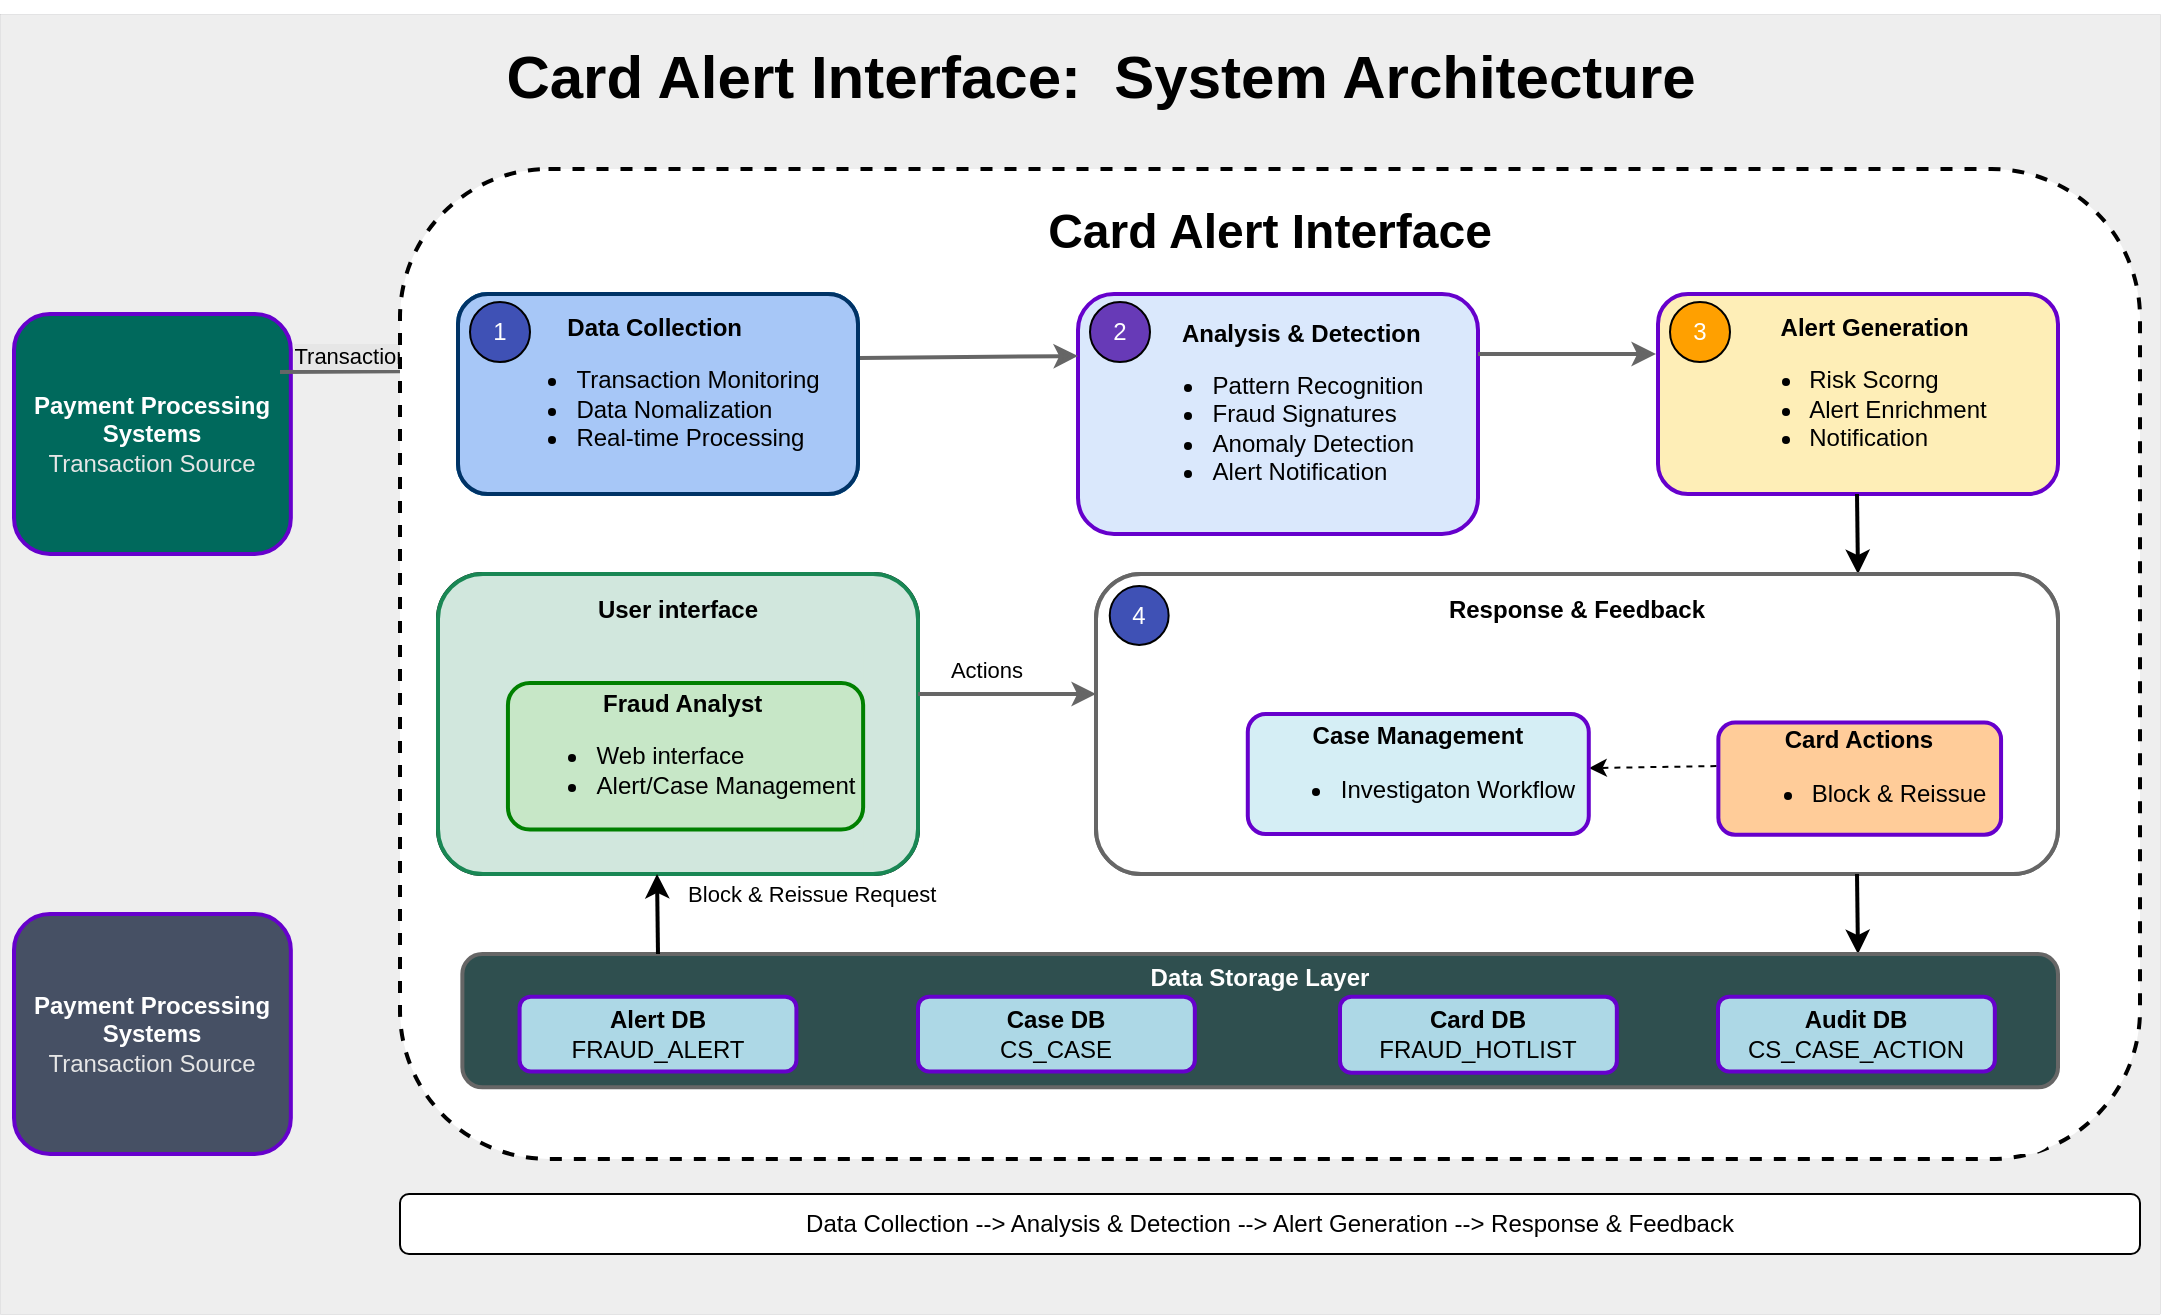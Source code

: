 <mxfile version="26.1.0">
  <diagram name="Page-1" id="UC7BrD_xaiYGVdwc321j">
    <mxGraphModel dx="1323" dy="865" grid="1" gridSize="10" guides="1" tooltips="1" connect="1" arrows="1" fold="1" page="1" pageScale="1" pageWidth="1100" pageHeight="850" math="0" shadow="0">
      <root>
        <mxCell id="0" />
        <mxCell id="1" parent="0" />
        <mxCell id="Gm0eFK5Tj1ynwDgPu61h-108" value="&lt;h1&gt;&lt;br&gt;&lt;/h1&gt;" style="rounded=0;whiteSpace=wrap;html=1;strokeWidth=0;fillColor=#eeeeee;strokeColor=#36393d;" vertex="1" parent="1">
          <mxGeometry x="10" y="110" width="1080" height="650" as="geometry" />
        </mxCell>
        <mxCell id="Gm0eFK5Tj1ynwDgPu61h-65" value="&lt;b&gt;&lt;font style=&quot;color: rgb(255, 255, 255);&quot;&gt;Payment Processing Systems&lt;/font&gt;&lt;/b&gt;&lt;div&gt;&lt;font style=&quot;color: rgb(230, 230, 230);&quot;&gt;Transaction Source&lt;/font&gt;&lt;/div&gt;" style="rounded=1;whiteSpace=wrap;html=1;fillColor=light-dark(#00695C,#FFFFFF);strokeColor=#6600CC;strokeWidth=2;labelPosition=center;verticalLabelPosition=middle;align=center;verticalAlign=middle;" vertex="1" parent="1">
          <mxGeometry x="17" y="260" width="138.42" height="120" as="geometry" />
        </mxCell>
        <mxCell id="Gm0eFK5Tj1ynwDgPu61h-67" value="&lt;b&gt;&lt;font style=&quot;color: rgb(255, 255, 255);&quot;&gt;Payment Processing Systems&lt;/font&gt;&lt;/b&gt;&lt;div&gt;&lt;font style=&quot;color: rgb(230, 230, 230);&quot;&gt;Transaction Source&lt;/font&gt;&lt;/div&gt;" style="rounded=1;whiteSpace=wrap;html=1;fillColor=light-dark(#465064,#FFFFFF);strokeColor=#6600CC;strokeWidth=2;labelPosition=center;verticalLabelPosition=middle;align=center;verticalAlign=middle;" vertex="1" parent="1">
          <mxGeometry x="17" y="560" width="138.42" height="120" as="geometry" />
        </mxCell>
        <mxCell id="Gm0eFK5Tj1ynwDgPu61h-58" value="" style="endArrow=classic;html=1;rounded=1;strokeColor=light-dark(#666666,#666666);strokeWidth=2;labelPosition=center;verticalLabelPosition=top;align=center;verticalAlign=bottom;" edge="1" parent="1">
          <mxGeometry width="50" height="50" relative="1" as="geometry">
            <mxPoint x="150" y="289" as="sourcePoint" />
            <mxPoint x="239" y="288.5" as="targetPoint" />
          </mxGeometry>
        </mxCell>
        <mxCell id="Gm0eFK5Tj1ynwDgPu61h-59" value="Transactions" style="edgeLabel;html=1;align=center;verticalAlign=bottom;resizable=0;points=[];rounded=1;labelPosition=center;verticalLabelPosition=top;labelBackgroundColor=#E6E6E6;" vertex="1" connectable="0" parent="Gm0eFK5Tj1ynwDgPu61h-58">
          <mxGeometry x="0.156" relative="1" as="geometry">
            <mxPoint x="-14" y="1" as="offset" />
          </mxGeometry>
        </mxCell>
        <mxCell id="Gm0eFK5Tj1ynwDgPu61h-109" value="&lt;h1 style=&quot;forced-color-adjust: none;&quot;&gt;Card Alert Interface:&amp;nbsp; System Architecture&lt;/h1&gt;&lt;div style=&quot;forced-color-adjust: none;&quot;&gt;&lt;br style=&quot;forced-color-adjust: none; color: rgb(0, 0, 0); font-family: Helvetica; font-style: normal; font-variant-ligatures: normal; font-variant-caps: normal; font-weight: 400; letter-spacing: normal; orphans: 2; text-align: center; text-indent: 0px; text-transform: none; widows: 2; word-spacing: 0px; -webkit-text-stroke-width: 0px; white-space: normal; background-color: rgb(251, 251, 251); text-decoration-thickness: initial; text-decoration-style: initial; text-decoration-color: initial;&quot;&gt;&lt;/div&gt;" style="text;strokeColor=none;fillColor=none;html=1;fontSize=15;fontStyle=1;verticalAlign=middle;align=center;" vertex="1" parent="1">
          <mxGeometry x="510" y="130" width="100" height="40" as="geometry" />
        </mxCell>
        <mxCell id="Gm0eFK5Tj1ynwDgPu61h-51" value="&lt;h1&gt;Card Alert Interface&lt;/h1&gt;&lt;div&gt;&lt;br&gt;&lt;/div&gt;&lt;div&gt;&lt;br&gt;&lt;/div&gt;&lt;div&gt;&lt;br&gt;&lt;/div&gt;&lt;div&gt;&lt;br&gt;&lt;/div&gt;&lt;div&gt;&lt;br&gt;&lt;/div&gt;&lt;div&gt;&lt;br&gt;&lt;/div&gt;&lt;div&gt;&lt;br&gt;&lt;/div&gt;&lt;div&gt;&lt;br&gt;&lt;/div&gt;&lt;div&gt;&lt;br&gt;&lt;/div&gt;&lt;div&gt;&lt;br&gt;&lt;/div&gt;&lt;div&gt;&lt;br&gt;&lt;/div&gt;&lt;div&gt;&lt;br&gt;&lt;/div&gt;&lt;div&gt;&lt;br&gt;&lt;/div&gt;&lt;div&gt;&lt;br&gt;&lt;/div&gt;&lt;div&gt;&lt;br&gt;&lt;/div&gt;&lt;div&gt;&lt;br&gt;&lt;/div&gt;&lt;div&gt;&lt;br&gt;&lt;/div&gt;&lt;div&gt;&lt;br&gt;&lt;/div&gt;&lt;div&gt;&lt;br&gt;&lt;/div&gt;&lt;div&gt;&lt;br&gt;&lt;/div&gt;&lt;div&gt;&lt;br&gt;&lt;/div&gt;&lt;div&gt;&lt;br&gt;&lt;/div&gt;&lt;div&gt;&lt;br&gt;&lt;/div&gt;&lt;div&gt;&lt;br&gt;&lt;/div&gt;&lt;div&gt;&lt;br&gt;&lt;/div&gt;&lt;div&gt;&lt;br&gt;&lt;/div&gt;&lt;div&gt;&lt;br&gt;&lt;/div&gt;&lt;div&gt;&lt;br&gt;&lt;/div&gt;&lt;div&gt;&lt;br&gt;&lt;/div&gt;&lt;div&gt;&lt;br&gt;&lt;/div&gt;" style="whiteSpace=wrap;html=1;rounded=1;strokeWidth=2;dashed=1;" vertex="1" parent="1">
          <mxGeometry x="210" y="187.5" width="870" height="495" as="geometry" />
        </mxCell>
        <mxCell id="Gm0eFK5Tj1ynwDgPu61h-5" value="" style="group;fillColor=default;strokeColor=#006EAF;fontColor=#ffffff;strokeWidth=2;rounded=1;" vertex="1" connectable="0" parent="1">
          <mxGeometry x="239" y="250" width="200" height="100" as="geometry" />
        </mxCell>
        <mxCell id="Gm0eFK5Tj1ynwDgPu61h-1" value="&lt;b&gt;Data Collection&amp;nbsp;&lt;/b&gt;&lt;div&gt;&lt;ul&gt;&lt;li style=&quot;text-align: left;&quot;&gt;Transaction Monitoring&lt;/li&gt;&lt;li style=&quot;text-align: left;&quot;&gt;Data Nomalization&lt;/li&gt;&lt;li style=&quot;text-align: left;&quot;&gt;Real-time Processing&lt;/li&gt;&lt;/ul&gt;&lt;/div&gt;" style="rounded=1;whiteSpace=wrap;html=1;fillColor=light-dark(#A7C7F7,#FFFFFF);strokeColor=#003366;strokeWidth=2;labelPosition=center;verticalLabelPosition=middle;align=center;verticalAlign=middle;" vertex="1" parent="Gm0eFK5Tj1ynwDgPu61h-5">
          <mxGeometry width="200" height="100" as="geometry" />
        </mxCell>
        <mxCell id="Gm0eFK5Tj1ynwDgPu61h-2" value="1" style="ellipse;whiteSpace=wrap;html=1;aspect=fixed;fillColor=light-dark(#3F51B5,#3F51B5);fontColor=light-dark(#FFFFFF,#FFFFFF);rounded=1;" vertex="1" parent="Gm0eFK5Tj1ynwDgPu61h-5">
          <mxGeometry x="6" y="4" width="30" height="30" as="geometry" />
        </mxCell>
        <mxCell id="Gm0eFK5Tj1ynwDgPu61h-6" value="" style="group;fillColor=light-dark(#FFFFFF,#D4C4F7);" vertex="1" connectable="0" parent="1">
          <mxGeometry x="549" y="250" width="310" height="124" as="geometry" />
        </mxCell>
        <mxCell id="Gm0eFK5Tj1ynwDgPu61h-7" value="&lt;b style=&quot;text-align: left; background-color: transparent; color: light-dark(rgb(0, 0, 0), rgb(255, 255, 255));&quot;&gt;&amp;nbsp; &amp;nbsp; &amp;nbsp; &amp;nbsp;Analysis &amp;amp; Detection&lt;/b&gt;&lt;br&gt;&lt;ul&gt;&lt;li style=&quot;text-align: left;&quot;&gt;Pattern Recognition&lt;/li&gt;&lt;li style=&quot;text-align: left;&quot;&gt;Fraud Signatures&lt;/li&gt;&lt;li style=&quot;text-align: left;&quot;&gt;Anomaly Detection&lt;/li&gt;&lt;li style=&quot;text-align: left;&quot;&gt;Alert Notification&lt;br&gt;&lt;/li&gt;&lt;/ul&gt;" style="rounded=1;whiteSpace=wrap;html=1;fillColor=#dae8fc;strokeColor=#6600CC;strokeWidth=2;labelPosition=center;verticalLabelPosition=middle;align=center;verticalAlign=middle;" vertex="1" parent="Gm0eFK5Tj1ynwDgPu61h-6">
          <mxGeometry width="200" height="120" as="geometry" />
        </mxCell>
        <mxCell id="Gm0eFK5Tj1ynwDgPu61h-8" value="2" style="ellipse;whiteSpace=wrap;html=1;aspect=fixed;fillColor=light-dark(#673AB7,#673AB7);fontColor=light-dark(#FFFFFF,#FFFFFF);rounded=1;" vertex="1" parent="Gm0eFK5Tj1ynwDgPu61h-6">
          <mxGeometry x="6" y="4" width="30" height="30" as="geometry" />
        </mxCell>
        <mxCell id="Gm0eFK5Tj1ynwDgPu61h-13" value="" style="endArrow=classic;html=1;rounded=1;strokeColor=light-dark(#666666,#666666);strokeWidth=2;" edge="1" parent="Gm0eFK5Tj1ynwDgPu61h-6">
          <mxGeometry width="50" height="50" relative="1" as="geometry">
            <mxPoint x="200" y="30" as="sourcePoint" />
            <mxPoint x="289" y="30" as="targetPoint" />
          </mxGeometry>
        </mxCell>
        <mxCell id="Gm0eFK5Tj1ynwDgPu61h-9" value="" style="group;fillColor=default;" vertex="1" connectable="0" parent="1">
          <mxGeometry x="839" y="250" width="200" height="120" as="geometry" />
        </mxCell>
        <mxCell id="Gm0eFK5Tj1ynwDgPu61h-10" value="&lt;b style=&quot;text-align: left; background-color: transparent; color: light-dark(rgb(0, 0, 0), rgb(255, 255, 255));&quot;&gt;&amp;nbsp; &amp;nbsp; &amp;nbsp;Alert Generation&lt;/b&gt;&lt;br&gt;&lt;ul&gt;&lt;li style=&quot;text-align: left;&quot;&gt;Risk Scorng&lt;/li&gt;&lt;li style=&quot;text-align: left;&quot;&gt;Alert Enrichment&lt;/li&gt;&lt;li style=&quot;text-align: left;&quot;&gt;Notification&lt;/li&gt;&lt;/ul&gt;" style="rounded=1;whiteSpace=wrap;html=1;fillColor=light-dark(#FEEEB7,#FEEEB7);strokeColor=#6600CC;strokeWidth=2;labelPosition=center;verticalLabelPosition=middle;align=center;verticalAlign=middle;" vertex="1" parent="Gm0eFK5Tj1ynwDgPu61h-9">
          <mxGeometry width="200" height="100" as="geometry" />
        </mxCell>
        <mxCell id="Gm0eFK5Tj1ynwDgPu61h-11" value="3" style="ellipse;whiteSpace=wrap;html=1;aspect=fixed;fillColor=light-dark(#FFA000,#FFA000);fontColor=light-dark(#FFFFFF,#FFFFFF);rounded=1;" vertex="1" parent="Gm0eFK5Tj1ynwDgPu61h-9">
          <mxGeometry x="6" y="4" width="30" height="30" as="geometry" />
        </mxCell>
        <mxCell id="Gm0eFK5Tj1ynwDgPu61h-12" value="" style="endArrow=classic;html=1;rounded=1;exitX=1.005;exitY=0.38;exitDx=0;exitDy=0;exitPerimeter=0;strokeColor=light-dark(#666666,#666666);strokeWidth=2;" edge="1" parent="1">
          <mxGeometry width="50" height="50" relative="1" as="geometry">
            <mxPoint x="440" y="282" as="sourcePoint" />
            <mxPoint x="549" y="281" as="targetPoint" />
          </mxGeometry>
        </mxCell>
        <mxCell id="Gm0eFK5Tj1ynwDgPu61h-14" value="" style="endArrow=classic;html=1;rounded=1;strokeWidth=2;" edge="1" parent="1">
          <mxGeometry width="50" height="50" relative="1" as="geometry">
            <mxPoint x="938.5" y="350" as="sourcePoint" />
            <mxPoint x="939" y="390" as="targetPoint" />
          </mxGeometry>
        </mxCell>
        <mxCell id="Gm0eFK5Tj1ynwDgPu61h-27" value="" style="group;fillColor=light-dark(#FFFFFF,#FFFFFF);strokeWidth=2;strokeColor=light-dark(#666666,#666666);rounded=1;" vertex="1" connectable="0" parent="1">
          <mxGeometry x="558" y="390" width="481" height="150" as="geometry" />
        </mxCell>
        <mxCell id="Gm0eFK5Tj1ynwDgPu61h-16" value="&lt;b&gt;&lt;font&gt;Response &amp;amp; Feedback&lt;/font&gt;&lt;/b&gt;&lt;div&gt;&lt;br&gt;&lt;/div&gt;&lt;div&gt;&lt;br&gt;&lt;/div&gt;&lt;div&gt;&lt;br&gt;&lt;/div&gt;&lt;div&gt;&lt;br&gt;&lt;/div&gt;&lt;div&gt;&lt;br&gt;&lt;/div&gt;&lt;div&gt;&lt;br&gt;&lt;/div&gt;&lt;div&gt;&lt;br&gt;&lt;/div&gt;&lt;div&gt;&lt;br&gt;&lt;/div&gt;" style="rounded=1;whiteSpace=wrap;html=1;labelPosition=center;verticalLabelPosition=middle;align=center;verticalAlign=middle;fillColor=light-dark(#FFFFFF,#FFFFFF);strokeColor=#666666;strokeWidth=2;" vertex="1" parent="Gm0eFK5Tj1ynwDgPu61h-27">
          <mxGeometry width="481" height="150" as="geometry" />
        </mxCell>
        <mxCell id="Gm0eFK5Tj1ynwDgPu61h-17" value="" style="group;" vertex="1" connectable="0" parent="Gm0eFK5Tj1ynwDgPu61h-27">
          <mxGeometry x="311.178" y="50" width="141.355" height="100" as="geometry" />
        </mxCell>
        <mxCell id="Gm0eFK5Tj1ynwDgPu61h-18" value="&lt;b style=&quot;text-align: left; background-color: transparent; color: light-dark(rgb(0, 0, 0), rgb(255, 255, 255));&quot;&gt;Card Actions&lt;/b&gt;&lt;br&gt;&lt;ul&gt;&lt;li style=&quot;text-align: left;&quot;&gt;Block &amp;amp; Reissue&lt;/li&gt;&lt;/ul&gt;" style="rounded=1;whiteSpace=wrap;html=1;fillColor=light-dark(#FFCC99,#FFFFFF);strokeColor=#6600CC;strokeWidth=2;labelPosition=center;verticalLabelPosition=middle;align=center;verticalAlign=middle;" vertex="1" parent="Gm0eFK5Tj1ynwDgPu61h-17">
          <mxGeometry y="24.273" width="141.355" height="56.064" as="geometry" />
        </mxCell>
        <mxCell id="Gm0eFK5Tj1ynwDgPu61h-35" value="" style="endArrow=classic;html=1;rounded=1;exitX=-0.007;exitY=0.388;exitDx=0;exitDy=0;exitPerimeter=0;dashed=1;" edge="1" parent="Gm0eFK5Tj1ynwDgPu61h-17" source="Gm0eFK5Tj1ynwDgPu61h-18">
          <mxGeometry width="50" height="50" relative="1" as="geometry">
            <mxPoint x="104.544" y="35.153" as="sourcePoint" />
            <mxPoint x="-64.788" y="47.05" as="targetPoint" />
          </mxGeometry>
        </mxCell>
        <mxCell id="Gm0eFK5Tj1ynwDgPu61h-20" value="" style="group;" vertex="1" connectable="0" parent="Gm0eFK5Tj1ynwDgPu61h-27">
          <mxGeometry x="50.063" y="50" width="196.327" height="90" as="geometry" />
        </mxCell>
        <mxCell id="Gm0eFK5Tj1ynwDgPu61h-21" value="&lt;b style=&quot;background-color: transparent; color: light-dark(rgb(0, 0, 0), rgb(255, 255, 255));&quot;&gt;Case Management&lt;/b&gt;&lt;br&gt;&lt;ul&gt;&lt;li style=&quot;&quot;&gt;Investigaton Workflow&lt;/li&gt;&lt;/ul&gt;" style="rounded=1;whiteSpace=wrap;html=1;fillColor=light-dark(#D5EEF5,#FFFFFF);strokeColor=#6600CC;strokeWidth=2;labelPosition=center;verticalLabelPosition=middle;align=center;verticalAlign=middle;" vertex="1" parent="Gm0eFK5Tj1ynwDgPu61h-20">
          <mxGeometry x="25.832" y="20" width="170.494" height="60" as="geometry" />
        </mxCell>
        <mxCell id="Gm0eFK5Tj1ynwDgPu61h-23" value="4" style="ellipse;whiteSpace=wrap;html=1;aspect=fixed;fillColor=light-dark(#3F51B5,#3F51B5);fontColor=light-dark(#FFFFFF,#FFFFFF);rounded=1;" vertex="1" parent="Gm0eFK5Tj1ynwDgPu61h-27">
          <mxGeometry x="6.871" y="6" width="29.449" height="29.449" as="geometry" />
        </mxCell>
        <mxCell id="Gm0eFK5Tj1ynwDgPu61h-28" value="" style="group;strokeWidth=2;strokeColor=default;fillColor=default;rounded=1;" vertex="1" connectable="0" parent="1">
          <mxGeometry x="229" y="390" width="240" height="150" as="geometry" />
        </mxCell>
        <mxCell id="Gm0eFK5Tj1ynwDgPu61h-29" value="&lt;b&gt;&lt;font&gt;User interface&lt;/font&gt;&lt;/b&gt;&lt;div&gt;&lt;br&gt;&lt;/div&gt;&lt;div&gt;&lt;br&gt;&lt;/div&gt;&lt;div&gt;&lt;br&gt;&lt;/div&gt;&lt;div&gt;&lt;br&gt;&lt;/div&gt;&lt;div&gt;&lt;br&gt;&lt;/div&gt;&lt;div&gt;&lt;br&gt;&lt;/div&gt;&lt;div&gt;&lt;br&gt;&lt;/div&gt;&lt;div&gt;&lt;br&gt;&lt;/div&gt;" style="rounded=1;whiteSpace=wrap;html=1;labelPosition=center;verticalLabelPosition=middle;align=center;verticalAlign=middle;fillColor=light-dark(#D1E7DD,#FFFFFF);strokeColor=#198754;strokeWidth=2;" vertex="1" parent="Gm0eFK5Tj1ynwDgPu61h-28">
          <mxGeometry width="240" height="150" as="geometry" />
        </mxCell>
        <mxCell id="Gm0eFK5Tj1ynwDgPu61h-32" value="" style="group;fillColor=#D1E7DD;" vertex="1" connectable="0" parent="Gm0eFK5Tj1ynwDgPu61h-28">
          <mxGeometry x="44.568" y="30" width="168" height="110" as="geometry" />
        </mxCell>
        <mxCell id="Gm0eFK5Tj1ynwDgPu61h-33" value="&lt;b style=&quot;background-color: transparent; color: light-dark(rgb(0, 0, 0), rgb(255, 255, 255));&quot;&gt;Fraud Analyst&amp;nbsp;&lt;/b&gt;&lt;br&gt;&lt;ul&gt;&lt;li style=&quot;text-align: left;&quot;&gt;Web interface&lt;/li&gt;&lt;li style=&quot;text-align: left;&quot;&gt;Alert/Case Management&lt;/li&gt;&lt;/ul&gt;" style="rounded=1;whiteSpace=wrap;html=1;fillColor=light-dark(#C7E7C7,#FFFFFF);strokeColor=light-dark(#008000,#008000);strokeWidth=2;labelPosition=center;verticalLabelPosition=middle;align=center;verticalAlign=middle;" vertex="1" parent="Gm0eFK5Tj1ynwDgPu61h-32">
          <mxGeometry x="-9.6" y="24.44" width="177.6" height="73.33" as="geometry" />
        </mxCell>
        <mxCell id="Gm0eFK5Tj1ynwDgPu61h-36" value="" style="endArrow=classic;html=1;rounded=1;strokeWidth=2;" edge="1" parent="1">
          <mxGeometry width="50" height="50" relative="1" as="geometry">
            <mxPoint x="938.5" y="540" as="sourcePoint" />
            <mxPoint x="939" y="580" as="targetPoint" />
          </mxGeometry>
        </mxCell>
        <mxCell id="Gm0eFK5Tj1ynwDgPu61h-37" value="" style="group;fillColor=light-dark(#FFFFFF,#FFFFFF);strokeWidth=2;strokeColor=none;rounded=1;" vertex="1" connectable="0" parent="1">
          <mxGeometry x="568" y="580" width="471" height="100" as="geometry" />
        </mxCell>
        <mxCell id="Gm0eFK5Tj1ynwDgPu61h-38" value="&lt;b&gt;&lt;font style=&quot;color: rgb(255, 255, 255);&quot;&gt;Data Storage Layer&lt;/font&gt;&lt;/b&gt;&lt;div&gt;&lt;br&gt;&lt;/div&gt;&lt;div&gt;&lt;br&gt;&lt;/div&gt;&lt;div&gt;&lt;br&gt;&lt;/div&gt;" style="rounded=1;whiteSpace=wrap;html=1;labelPosition=center;verticalLabelPosition=middle;align=center;verticalAlign=middle;fillColor=light-dark(#2F4F4F,#FFFFFF);strokeColor=#666666;strokeWidth=2;" vertex="1" parent="Gm0eFK5Tj1ynwDgPu61h-37">
          <mxGeometry x="-326.82" width="797.82" height="66.667" as="geometry" />
        </mxCell>
        <mxCell id="Gm0eFK5Tj1ynwDgPu61h-54" value="&lt;b&gt;Audit DB&lt;/b&gt;&lt;div&gt;CS_CASE_ACTION&lt;/div&gt;" style="rounded=1;whiteSpace=wrap;html=1;fillColor=light-dark(#ADD8E6,#FFFFFF);strokeColor=#6600CC;strokeWidth=2;labelPosition=center;verticalLabelPosition=middle;align=center;verticalAlign=middle;" vertex="1" parent="Gm0eFK5Tj1ynwDgPu61h-37">
          <mxGeometry x="301.0" y="21.315" width="138.416" height="37.376" as="geometry" />
        </mxCell>
        <mxCell id="Gm0eFK5Tj1ynwDgPu61h-53" value="&lt;div&gt;&lt;b&gt;Card DB&lt;br&gt;&lt;/b&gt;FRAUD_HOTLIST&lt;span style=&quot;color: rgba(0, 0, 0, 0); font-family: monospace; font-size: 0px; text-align: start; text-wrap-mode: nowrap; background-color: transparent;&quot;&gt;%3CmxGraphModel%3E%3Croot%3E%3CmxCell%20id%3D%220%22%2F%3E%3CmxCell%20id%3D%221%22%20parent%3D%220%22%2F%3E%3CmxCell%20id%3D%222%22%20value%3D%22%26lt%3Bb%26gt%3BAlert%20DB%26lt%3B%2Fb%26gt%3B%26lt%3Bdiv%26gt%3BFRAUD_ALERT%26lt%3B%2Fdiv%26gt%3B%22%20style%3D%22rounded%3D1%3BwhiteSpace%3Dwrap%3Bhtml%3D1%3BfillColor%3Dlight-dark(%23ADD8E6%2C%23FFFFFF)%3BstrokeColor%3D%236600CC%3BstrokeWidth%3D2%3BlabelPosition%3Dcenter%3BverticalLabelPosition%3Dmiddle%3Balign%3Dcenter%3BverticalAlign%3Dmiddle%3B%22%20vertex%3D%221%22%20parent%3D%221%22%3E%3CmxGeometry%20x%3D%22229%22%20y%3D%22694.273%22%20width%3D%22138.416%22%20height%3D%2256.064%22%20as%3D%22geometry%22%2F%3E%3C%2FmxCell%3E%3C%2Froot%3E%3C%2FmxGraphModel%3E&lt;/span&gt;&lt;/div&gt;" style="rounded=1;whiteSpace=wrap;html=1;fillColor=light-dark(#ADD8E6,#FFFFFF);strokeColor=#6600CC;strokeWidth=2;labelPosition=center;verticalLabelPosition=middle;align=center;verticalAlign=middle;" vertex="1" parent="Gm0eFK5Tj1ynwDgPu61h-37">
          <mxGeometry x="112" y="21.32" width="138.42" height="38.03" as="geometry" />
        </mxCell>
        <mxCell id="Gm0eFK5Tj1ynwDgPu61h-50" value="" style="endArrow=classic;html=1;rounded=1;strokeWidth=2;" edge="1" parent="1">
          <mxGeometry width="50" height="50" relative="1" as="geometry">
            <mxPoint x="339" y="580" as="sourcePoint" />
            <mxPoint x="338.5" y="540" as="targetPoint" />
          </mxGeometry>
        </mxCell>
        <mxCell id="Gm0eFK5Tj1ynwDgPu61h-60" value="&amp;nbsp;Block &amp;amp; Reissue Request" style="edgeLabel;html=1;align=left;verticalAlign=middle;resizable=0;points=[];rounded=1;labelPosition=right;verticalLabelPosition=middle;" vertex="1" connectable="0" parent="Gm0eFK5Tj1ynwDgPu61h-50">
          <mxGeometry x="-0.149" y="1" relative="1" as="geometry">
            <mxPoint x="11" y="-13" as="offset" />
          </mxGeometry>
        </mxCell>
        <mxCell id="Gm0eFK5Tj1ynwDgPu61h-56" value="" style="endArrow=classic;html=1;rounded=1;strokeColor=light-dark(#666666,#666666);strokeWidth=2;" edge="1" parent="1">
          <mxGeometry width="50" height="50" relative="1" as="geometry">
            <mxPoint x="469" y="450" as="sourcePoint" />
            <mxPoint x="558" y="450" as="targetPoint" />
          </mxGeometry>
        </mxCell>
        <mxCell id="Gm0eFK5Tj1ynwDgPu61h-57" value="Actions" style="edgeLabel;html=1;align=center;verticalAlign=bottom;resizable=0;points=[];rounded=1;labelPosition=center;verticalLabelPosition=top;" vertex="1" connectable="0" parent="Gm0eFK5Tj1ynwDgPu61h-56">
          <mxGeometry x="-0.239" y="4" relative="1" as="geometry">
            <mxPoint as="offset" />
          </mxGeometry>
        </mxCell>
        <mxCell id="Gm0eFK5Tj1ynwDgPu61h-52" value="&lt;b&gt;Case DB&lt;/b&gt;&lt;div&gt;CS_CASE&lt;span style=&quot;color: rgba(0, 0, 0, 0); font-family: monospace; font-size: 0px; text-align: start; text-wrap-mode: nowrap; background-color: transparent;&quot;&gt;%3CmxGraphModel%3E%3Croot%3E%3CmxCell%20id%3D%220%22%2F%3E%3CmxCell%20id%3D%221%22%20parent%3D%220%22%2F%3E%3CmxCell%20id%3D%222%22%20value%3D%22%26lt%3Bb%26gt%3BAlert%20DB%26lt%3B%2Fb%26gt%3B%26lt%3Bdiv%26gt%3BFRAUD_ALERT%26lt%3B%2Fdiv%26gt%3B%22%20style%3D%22rounded%3D1%3BwhiteSpace%3Dwrap%3Bhtml%3D1%3BfillColor%3Dlight-dark(%23ADD8E6%2C%23FFFFFF)%3BstrokeColor%3D%236600CC%3BstrokeWidth%3D2%3BlabelPosition%3Dcenter%3BverticalLabelPosition%3Dmiddle%3Balign%3Dcenter%3BverticalAlign%3Dmiddle%3B%22%20vertex%3D%221%22%20parent%3D%221%22%3E%3CmxGeometry%20x%3D%22229%22%20y%3D%22694.273%22%20width%3D%22138.416%22%20height%3D%2256.064%22%20as%3D%22geometry%22%2F%3E%3C%2FmxCell%3E%3C%2Froot%3E%3C%2FmxGraphModel%3E&lt;/span&gt;&lt;/div&gt;" style="rounded=1;whiteSpace=wrap;html=1;fillColor=light-dark(#ADD8E6,#FFFFFF);strokeColor=#6600CC;strokeWidth=2;labelPosition=center;verticalLabelPosition=middle;align=center;verticalAlign=middle;" vertex="1" parent="1">
          <mxGeometry x="469" y="601.315" width="138.416" height="37.376" as="geometry" />
        </mxCell>
        <mxCell id="Gm0eFK5Tj1ynwDgPu61h-104" value="&lt;b&gt;Alert DB&lt;/b&gt;&lt;div&gt;FRAUD_ALERT&lt;/div&gt;" style="rounded=1;whiteSpace=wrap;html=1;fillColor=light-dark(#ADD8E6,#FFFFFF);strokeColor=#6600CC;strokeWidth=2;labelPosition=center;verticalLabelPosition=middle;align=center;verticalAlign=middle;" vertex="1" parent="1">
          <mxGeometry x="269.79" y="601.315" width="138.416" height="37.376" as="geometry" />
        </mxCell>
        <mxCell id="Gm0eFK5Tj1ynwDgPu61h-111" value="Data Collection --&amp;gt; Analysis &amp;amp; Detection --&amp;gt; Alert Generation --&amp;gt; Response &amp;amp; Feedback" style="rounded=1;whiteSpace=wrap;html=1;" vertex="1" parent="1">
          <mxGeometry x="210" y="700" width="870" height="30" as="geometry" />
        </mxCell>
      </root>
    </mxGraphModel>
  </diagram>
</mxfile>
